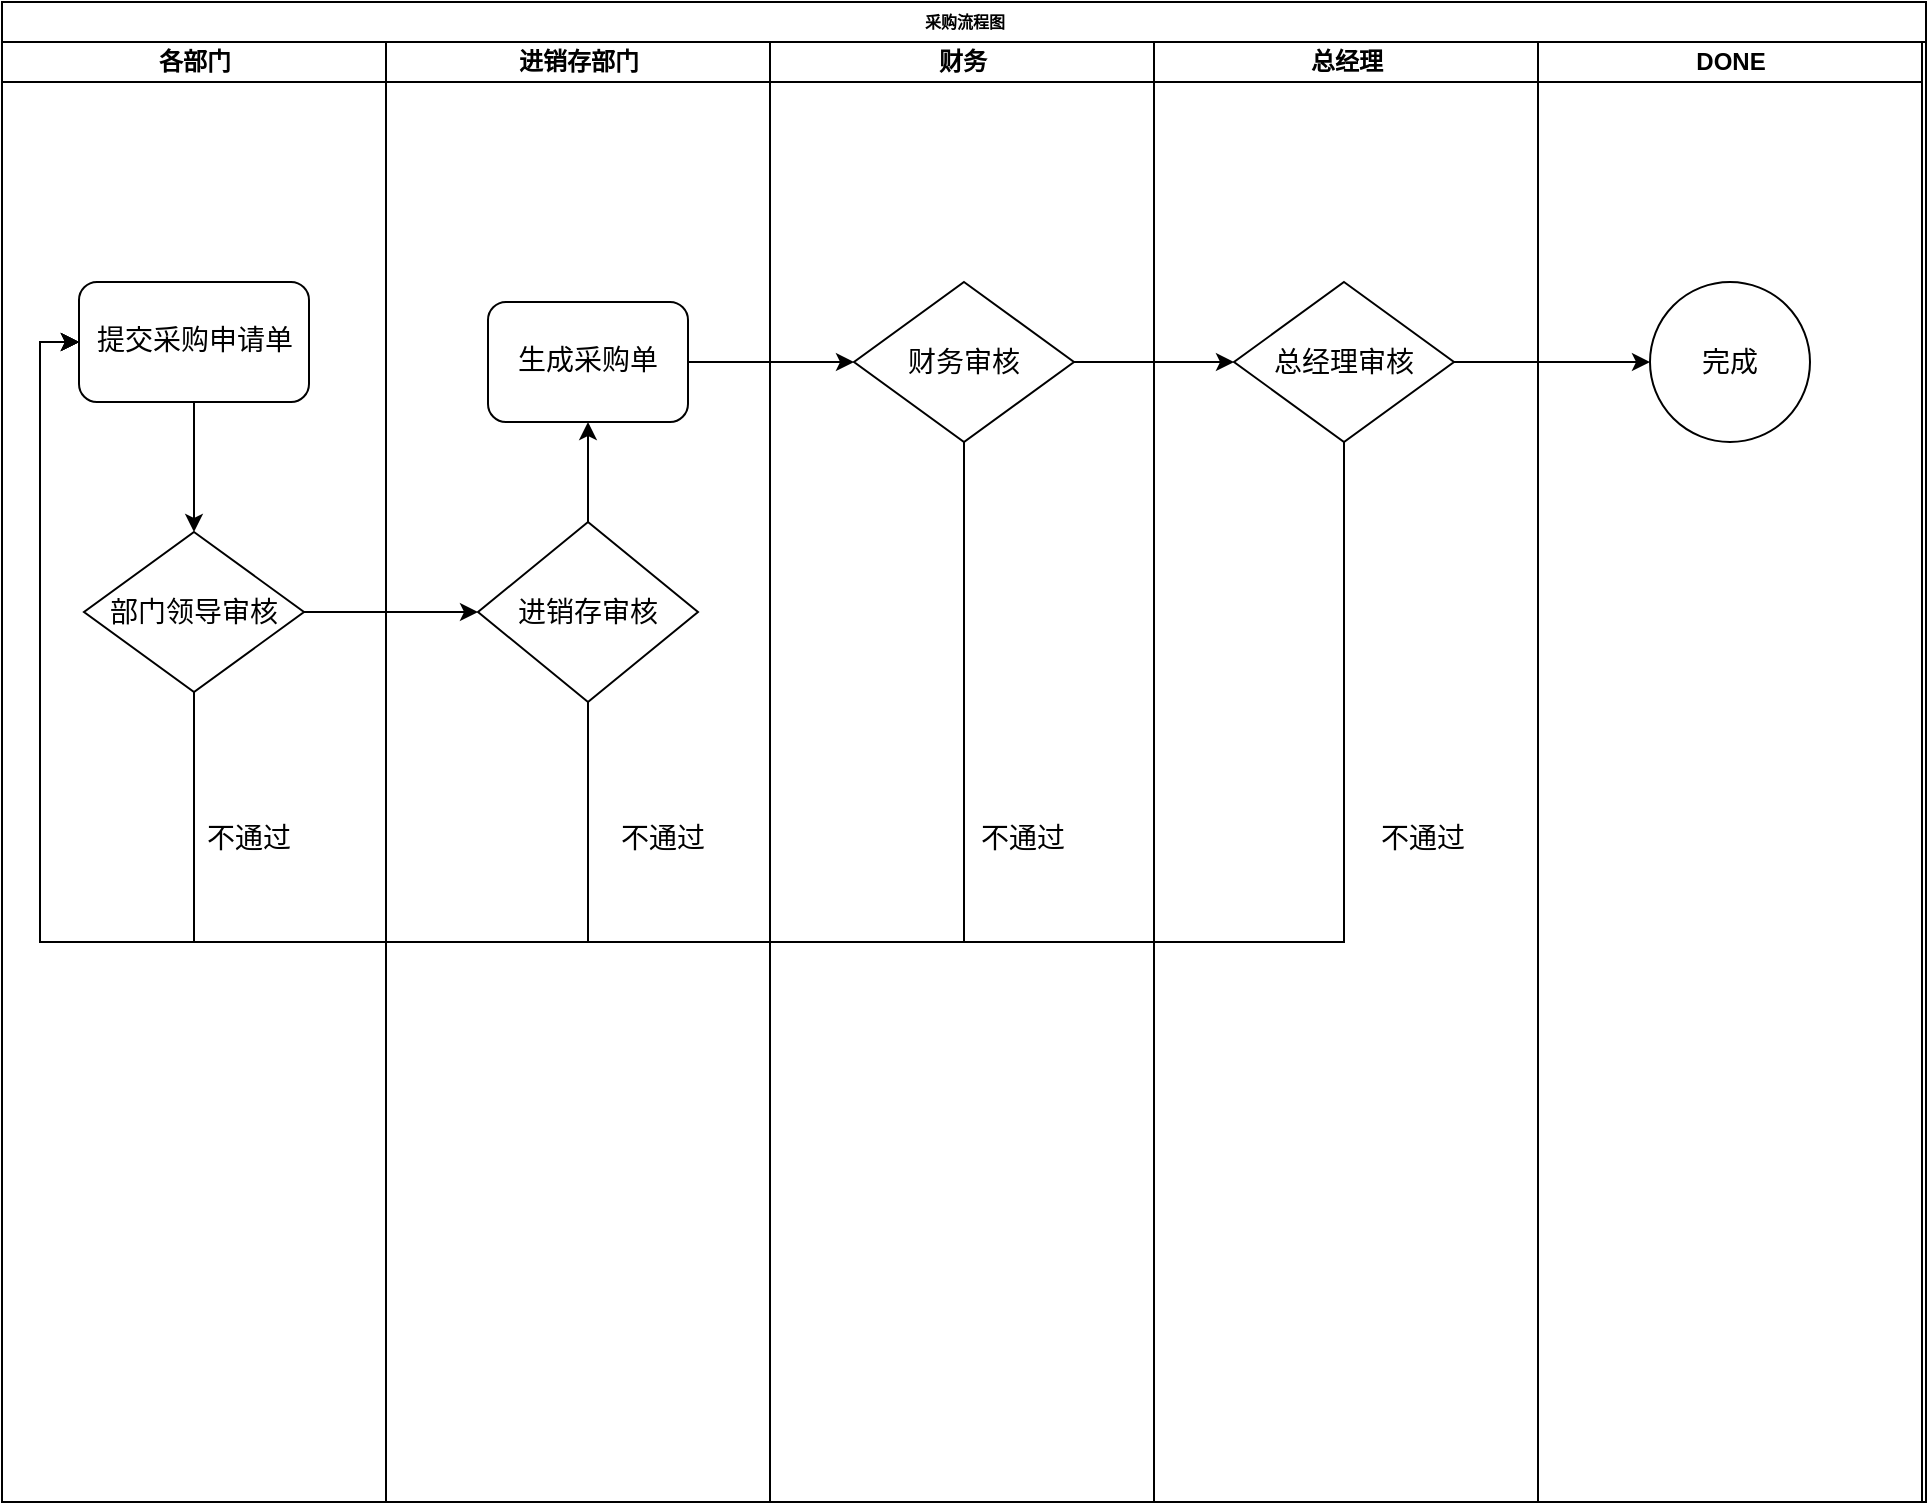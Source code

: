 <mxfile version="12.9.11" type="github"><diagram name="Page-1" id="74e2e168-ea6b-b213-b513-2b3c1d86103e"><mxGraphModel dx="1422" dy="745" grid="1" gridSize="10" guides="1" tooltips="1" connect="1" arrows="1" fold="1" page="1" pageScale="1" pageWidth="1100" pageHeight="850" background="#ffffff" math="0" shadow="0"><root><mxCell id="0"/><mxCell id="1" parent="0"/><mxCell id="77e6c97f196da883-1" value="采购流程图" style="swimlane;html=1;childLayout=stackLayout;startSize=20;rounded=0;shadow=0;labelBackgroundColor=none;strokeWidth=1;fontFamily=Verdana;fontSize=8;align=center;" parent="1" vertex="1"><mxGeometry x="70" y="40" width="962" height="750" as="geometry"/></mxCell><mxCell id="77e6c97f196da883-2" value="各部门" style="swimlane;html=1;startSize=20;" parent="77e6c97f196da883-1" vertex="1"><mxGeometry y="20" width="192" height="730" as="geometry"/></mxCell><mxCell id="P_R12hWDZef6WIqkkjxN-20" style="edgeStyle=orthogonalEdgeStyle;rounded=0;orthogonalLoop=1;jettySize=auto;html=1;exitX=0.5;exitY=1;exitDx=0;exitDy=0;entryX=0.5;entryY=0;entryDx=0;entryDy=0;" edge="1" parent="77e6c97f196da883-2" source="77e6c97f196da883-8" target="P_R12hWDZef6WIqkkjxN-1"><mxGeometry relative="1" as="geometry"/></mxCell><mxCell id="77e6c97f196da883-8" value="提交采购申请单" style="rounded=1;whiteSpace=wrap;html=1;shadow=0;labelBackgroundColor=none;strokeWidth=1;fontFamily=Verdana;fontSize=14;align=center;fontStyle=0" parent="77e6c97f196da883-2" vertex="1"><mxGeometry x="38.5" y="120" width="115" height="60" as="geometry"/></mxCell><mxCell id="P_R12hWDZef6WIqkkjxN-27" style="edgeStyle=orthogonalEdgeStyle;rounded=0;orthogonalLoop=1;jettySize=auto;html=1;exitX=0.5;exitY=1;exitDx=0;exitDy=0;entryX=0;entryY=0.5;entryDx=0;entryDy=0;fontSize=14;" edge="1" parent="77e6c97f196da883-2" source="P_R12hWDZef6WIqkkjxN-1" target="77e6c97f196da883-8"><mxGeometry relative="1" as="geometry"><Array as="points"><mxPoint x="96" y="450"/><mxPoint x="19" y="450"/><mxPoint x="19" y="150"/></Array></mxGeometry></mxCell><mxCell id="P_R12hWDZef6WIqkkjxN-1" value="部门领导审核" style="rhombus;whiteSpace=wrap;html=1;fontStyle=0;fontSize=14;" vertex="1" parent="77e6c97f196da883-2"><mxGeometry x="41" y="245" width="110" height="80" as="geometry"/></mxCell><mxCell id="P_R12hWDZef6WIqkkjxN-39" value="不通过" style="text;html=1;align=center;verticalAlign=middle;resizable=0;points=[];autosize=1;fontSize=14;" vertex="1" parent="77e6c97f196da883-2"><mxGeometry x="93" y="388" width="60" height="20" as="geometry"/></mxCell><mxCell id="77e6c97f196da883-3" value="进销存部门" style="swimlane;html=1;startSize=20;flipH=1;flipV=0;" parent="77e6c97f196da883-1" vertex="1"><mxGeometry x="192" y="20" width="192" height="730" as="geometry"/></mxCell><mxCell id="77e6c97f196da883-9" value="生成采购单" style="rounded=1;whiteSpace=wrap;html=1;shadow=0;labelBackgroundColor=none;strokeWidth=1;fontFamily=Verdana;fontSize=14;align=center;fontStyle=0" parent="77e6c97f196da883-3" vertex="1"><mxGeometry x="51" y="130" width="100" height="60" as="geometry"/></mxCell><mxCell id="P_R12hWDZef6WIqkkjxN-28" style="edgeStyle=orthogonalEdgeStyle;rounded=0;orthogonalLoop=1;jettySize=auto;html=1;exitX=0.5;exitY=0;exitDx=0;exitDy=0;fontSize=14;" edge="1" parent="77e6c97f196da883-3" source="P_R12hWDZef6WIqkkjxN-26" target="77e6c97f196da883-9"><mxGeometry relative="1" as="geometry"/></mxCell><mxCell id="P_R12hWDZef6WIqkkjxN-26" value="进销存审核" style="rhombus;whiteSpace=wrap;html=1;fontStyle=0;fontSize=14;" vertex="1" parent="77e6c97f196da883-3"><mxGeometry x="46" y="240" width="110" height="90" as="geometry"/></mxCell><mxCell id="P_R12hWDZef6WIqkkjxN-43" value="不通过" style="text;html=1;align=center;verticalAlign=middle;resizable=0;points=[];autosize=1;fontSize=14;" vertex="1" parent="77e6c97f196da883-3"><mxGeometry x="108" y="388" width="60" height="20" as="geometry"/></mxCell><mxCell id="77e6c97f196da883-6" value="财务" style="swimlane;html=1;startSize=20;" parent="77e6c97f196da883-1" vertex="1"><mxGeometry x="384" y="20" width="192" height="730" as="geometry"/></mxCell><mxCell id="P_R12hWDZef6WIqkkjxN-15" value="财务审核" style="rhombus;whiteSpace=wrap;html=1;fontStyle=0;fontSize=14;" vertex="1" parent="77e6c97f196da883-6"><mxGeometry x="42" y="120" width="110" height="80" as="geometry"/></mxCell><mxCell id="P_R12hWDZef6WIqkkjxN-40" value="不通过" style="text;html=1;align=center;verticalAlign=middle;resizable=0;points=[];autosize=1;fontSize=14;" vertex="1" parent="77e6c97f196da883-6"><mxGeometry x="96" y="388" width="60" height="20" as="geometry"/></mxCell><mxCell id="77e6c97f196da883-7" value="总经理" style="swimlane;html=1;startSize=20;" parent="77e6c97f196da883-1" vertex="1"><mxGeometry x="576" y="20" width="192" height="730" as="geometry"/></mxCell><mxCell id="P_R12hWDZef6WIqkkjxN-16" value="总经理审核" style="rhombus;whiteSpace=wrap;html=1;fontStyle=0;fontSize=14;" vertex="1" parent="77e6c97f196da883-7"><mxGeometry x="40" y="120" width="110" height="80" as="geometry"/></mxCell><mxCell id="P_R12hWDZef6WIqkkjxN-41" value="不通过" style="text;html=1;align=center;verticalAlign=middle;resizable=0;points=[];autosize=1;fontSize=14;" vertex="1" parent="77e6c97f196da883-7"><mxGeometry x="104" y="388" width="60" height="20" as="geometry"/></mxCell><mxCell id="P_R12hWDZef6WIqkkjxN-17" value="DONE" style="swimlane;html=1;startSize=20;" vertex="1" parent="77e6c97f196da883-1"><mxGeometry x="768" y="20" width="192" height="730" as="geometry"/></mxCell><mxCell id="P_R12hWDZef6WIqkkjxN-19" value="&lt;span style=&quot;font-size: 14px;&quot;&gt;完成&lt;/span&gt;" style="ellipse;whiteSpace=wrap;html=1;aspect=fixed;fontStyle=0;fontSize=14;" vertex="1" parent="P_R12hWDZef6WIqkkjxN-17"><mxGeometry x="56" y="120" width="80" height="80" as="geometry"/></mxCell><mxCell id="P_R12hWDZef6WIqkkjxN-23" style="edgeStyle=orthogonalEdgeStyle;rounded=0;orthogonalLoop=1;jettySize=auto;html=1;exitX=1;exitY=0.5;exitDx=0;exitDy=0;entryX=0;entryY=0.5;entryDx=0;entryDy=0;" edge="1" parent="77e6c97f196da883-1" source="77e6c97f196da883-9" target="P_R12hWDZef6WIqkkjxN-15"><mxGeometry relative="1" as="geometry"/></mxCell><mxCell id="P_R12hWDZef6WIqkkjxN-24" style="edgeStyle=orthogonalEdgeStyle;rounded=0;orthogonalLoop=1;jettySize=auto;html=1;exitX=1;exitY=0.5;exitDx=0;exitDy=0;entryX=0;entryY=0.5;entryDx=0;entryDy=0;" edge="1" parent="77e6c97f196da883-1" source="P_R12hWDZef6WIqkkjxN-15" target="P_R12hWDZef6WIqkkjxN-16"><mxGeometry relative="1" as="geometry"/></mxCell><mxCell id="P_R12hWDZef6WIqkkjxN-25" style="edgeStyle=orthogonalEdgeStyle;rounded=0;orthogonalLoop=1;jettySize=auto;html=1;exitX=1;exitY=0.5;exitDx=0;exitDy=0;entryX=0;entryY=0.5;entryDx=0;entryDy=0;" edge="1" parent="77e6c97f196da883-1" source="P_R12hWDZef6WIqkkjxN-16" target="P_R12hWDZef6WIqkkjxN-19"><mxGeometry relative="1" as="geometry"/></mxCell><mxCell id="P_R12hWDZef6WIqkkjxN-30" style="edgeStyle=orthogonalEdgeStyle;rounded=0;orthogonalLoop=1;jettySize=auto;html=1;exitX=1;exitY=0.5;exitDx=0;exitDy=0;entryX=0;entryY=0.5;entryDx=0;entryDy=0;fontSize=14;" edge="1" parent="77e6c97f196da883-1" source="P_R12hWDZef6WIqkkjxN-1" target="P_R12hWDZef6WIqkkjxN-26"><mxGeometry relative="1" as="geometry"/></mxCell><mxCell id="P_R12hWDZef6WIqkkjxN-37" style="edgeStyle=orthogonalEdgeStyle;rounded=0;orthogonalLoop=1;jettySize=auto;html=1;exitX=0.5;exitY=1;exitDx=0;exitDy=0;fontSize=14;entryX=0;entryY=0.5;entryDx=0;entryDy=0;" edge="1" parent="77e6c97f196da883-1" source="P_R12hWDZef6WIqkkjxN-15" target="77e6c97f196da883-8"><mxGeometry relative="1" as="geometry"><mxPoint x="270" y="480" as="targetPoint"/><Array as="points"><mxPoint x="481" y="470"/><mxPoint x="19" y="470"/><mxPoint x="19" y="170"/></Array></mxGeometry></mxCell><mxCell id="P_R12hWDZef6WIqkkjxN-38" style="edgeStyle=orthogonalEdgeStyle;rounded=0;orthogonalLoop=1;jettySize=auto;html=1;exitX=0.5;exitY=1;exitDx=0;exitDy=0;entryX=0;entryY=0.5;entryDx=0;entryDy=0;fontSize=14;" edge="1" parent="77e6c97f196da883-1" source="P_R12hWDZef6WIqkkjxN-16" target="77e6c97f196da883-8"><mxGeometry relative="1" as="geometry"><Array as="points"><mxPoint x="671" y="470"/><mxPoint x="19" y="470"/><mxPoint x="19" y="170"/></Array></mxGeometry></mxCell><mxCell id="P_R12hWDZef6WIqkkjxN-42" style="edgeStyle=orthogonalEdgeStyle;rounded=0;orthogonalLoop=1;jettySize=auto;html=1;exitX=0.5;exitY=1;exitDx=0;exitDy=0;entryX=0;entryY=0.5;entryDx=0;entryDy=0;fontSize=14;" edge="1" parent="77e6c97f196da883-1" source="P_R12hWDZef6WIqkkjxN-26" target="77e6c97f196da883-8"><mxGeometry relative="1" as="geometry"><Array as="points"><mxPoint x="293" y="470"/><mxPoint x="19" y="470"/><mxPoint x="19" y="170"/></Array></mxGeometry></mxCell></root></mxGraphModel></diagram></mxfile>